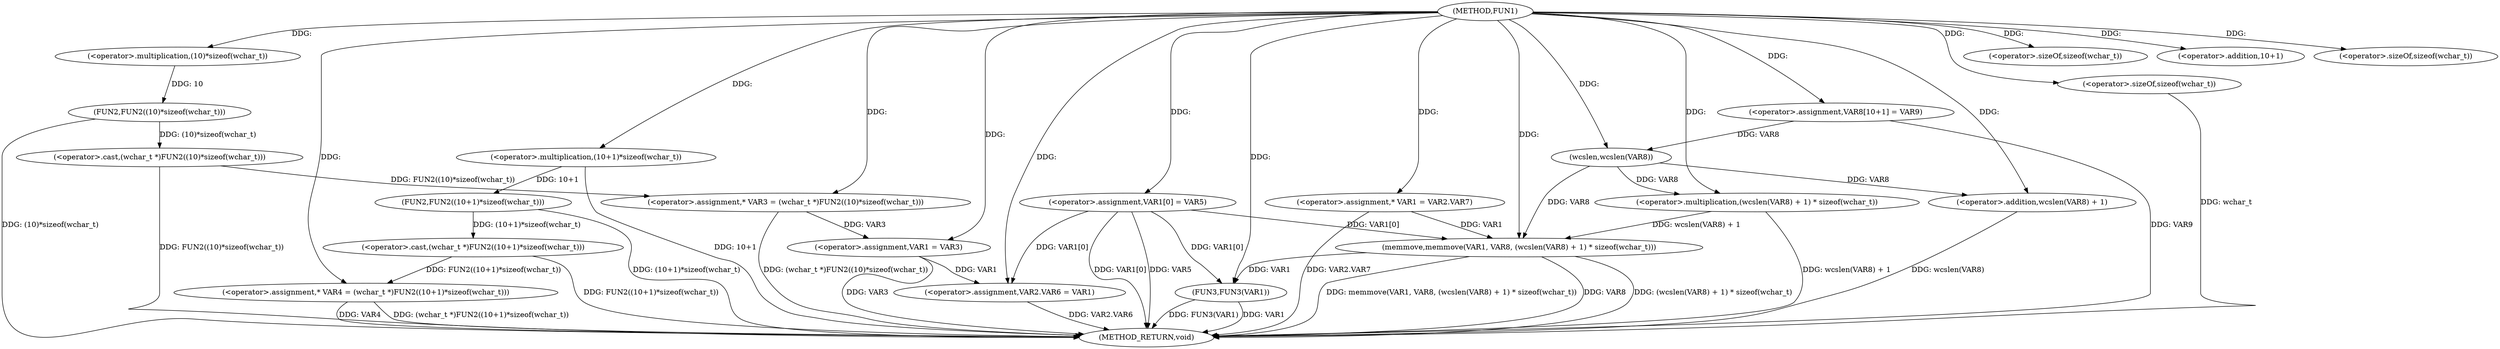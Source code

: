 digraph FUN1 {  
"1000100" [label = "(METHOD,FUN1)" ]
"1000163" [label = "(METHOD_RETURN,void)" ]
"1000105" [label = "(<operator>.assignment,* VAR3 = (wchar_t *)FUN2((10)*sizeof(wchar_t)))" ]
"1000107" [label = "(<operator>.cast,(wchar_t *)FUN2((10)*sizeof(wchar_t)))" ]
"1000109" [label = "(FUN2,FUN2((10)*sizeof(wchar_t)))" ]
"1000110" [label = "(<operator>.multiplication,(10)*sizeof(wchar_t))" ]
"1000112" [label = "(<operator>.sizeOf,sizeof(wchar_t))" ]
"1000115" [label = "(<operator>.assignment,* VAR4 = (wchar_t *)FUN2((10+1)*sizeof(wchar_t)))" ]
"1000117" [label = "(<operator>.cast,(wchar_t *)FUN2((10+1)*sizeof(wchar_t)))" ]
"1000119" [label = "(FUN2,FUN2((10+1)*sizeof(wchar_t)))" ]
"1000120" [label = "(<operator>.multiplication,(10+1)*sizeof(wchar_t))" ]
"1000121" [label = "(<operator>.addition,10+1)" ]
"1000124" [label = "(<operator>.sizeOf,sizeof(wchar_t))" ]
"1000126" [label = "(<operator>.assignment,VAR1 = VAR3)" ]
"1000129" [label = "(<operator>.assignment,VAR1[0] = VAR5)" ]
"1000134" [label = "(<operator>.assignment,VAR2.VAR6 = VAR1)" ]
"1000141" [label = "(<operator>.assignment,* VAR1 = VAR2.VAR7)" ]
"1000148" [label = "(<operator>.assignment,VAR8[10+1] = VAR9)" ]
"1000151" [label = "(memmove,memmove(VAR1, VAR8, (wcslen(VAR8) + 1) * sizeof(wchar_t)))" ]
"1000154" [label = "(<operator>.multiplication,(wcslen(VAR8) + 1) * sizeof(wchar_t))" ]
"1000155" [label = "(<operator>.addition,wcslen(VAR8) + 1)" ]
"1000156" [label = "(wcslen,wcslen(VAR8))" ]
"1000159" [label = "(<operator>.sizeOf,sizeof(wchar_t))" ]
"1000161" [label = "(FUN3,FUN3(VAR1))" ]
  "1000159" -> "1000163"  [ label = "DDG: wchar_t"] 
  "1000151" -> "1000163"  [ label = "DDG: VAR8"] 
  "1000129" -> "1000163"  [ label = "DDG: VAR5"] 
  "1000151" -> "1000163"  [ label = "DDG: (wcslen(VAR8) + 1) * sizeof(wchar_t)"] 
  "1000141" -> "1000163"  [ label = "DDG: VAR2.VAR7"] 
  "1000148" -> "1000163"  [ label = "DDG: VAR9"] 
  "1000117" -> "1000163"  [ label = "DDG: FUN2((10+1)*sizeof(wchar_t))"] 
  "1000161" -> "1000163"  [ label = "DDG: VAR1"] 
  "1000107" -> "1000163"  [ label = "DDG: FUN2((10)*sizeof(wchar_t))"] 
  "1000115" -> "1000163"  [ label = "DDG: (wchar_t *)FUN2((10+1)*sizeof(wchar_t))"] 
  "1000129" -> "1000163"  [ label = "DDG: VAR1[0]"] 
  "1000105" -> "1000163"  [ label = "DDG: (wchar_t *)FUN2((10)*sizeof(wchar_t))"] 
  "1000151" -> "1000163"  [ label = "DDG: memmove(VAR1, VAR8, (wcslen(VAR8) + 1) * sizeof(wchar_t))"] 
  "1000154" -> "1000163"  [ label = "DDG: wcslen(VAR8) + 1"] 
  "1000120" -> "1000163"  [ label = "DDG: 10+1"] 
  "1000134" -> "1000163"  [ label = "DDG: VAR2.VAR6"] 
  "1000109" -> "1000163"  [ label = "DDG: (10)*sizeof(wchar_t)"] 
  "1000119" -> "1000163"  [ label = "DDG: (10+1)*sizeof(wchar_t)"] 
  "1000126" -> "1000163"  [ label = "DDG: VAR3"] 
  "1000155" -> "1000163"  [ label = "DDG: wcslen(VAR8)"] 
  "1000161" -> "1000163"  [ label = "DDG: FUN3(VAR1)"] 
  "1000115" -> "1000163"  [ label = "DDG: VAR4"] 
  "1000107" -> "1000105"  [ label = "DDG: FUN2((10)*sizeof(wchar_t))"] 
  "1000100" -> "1000105"  [ label = "DDG: "] 
  "1000109" -> "1000107"  [ label = "DDG: (10)*sizeof(wchar_t)"] 
  "1000110" -> "1000109"  [ label = "DDG: 10"] 
  "1000100" -> "1000110"  [ label = "DDG: "] 
  "1000100" -> "1000112"  [ label = "DDG: "] 
  "1000117" -> "1000115"  [ label = "DDG: FUN2((10+1)*sizeof(wchar_t))"] 
  "1000100" -> "1000115"  [ label = "DDG: "] 
  "1000119" -> "1000117"  [ label = "DDG: (10+1)*sizeof(wchar_t)"] 
  "1000120" -> "1000119"  [ label = "DDG: 10+1"] 
  "1000100" -> "1000120"  [ label = "DDG: "] 
  "1000100" -> "1000121"  [ label = "DDG: "] 
  "1000100" -> "1000124"  [ label = "DDG: "] 
  "1000105" -> "1000126"  [ label = "DDG: VAR3"] 
  "1000100" -> "1000126"  [ label = "DDG: "] 
  "1000100" -> "1000129"  [ label = "DDG: "] 
  "1000129" -> "1000134"  [ label = "DDG: VAR1[0]"] 
  "1000126" -> "1000134"  [ label = "DDG: VAR1"] 
  "1000100" -> "1000134"  [ label = "DDG: "] 
  "1000100" -> "1000141"  [ label = "DDG: "] 
  "1000100" -> "1000148"  [ label = "DDG: "] 
  "1000129" -> "1000151"  [ label = "DDG: VAR1[0]"] 
  "1000141" -> "1000151"  [ label = "DDG: VAR1"] 
  "1000100" -> "1000151"  [ label = "DDG: "] 
  "1000156" -> "1000151"  [ label = "DDG: VAR8"] 
  "1000154" -> "1000151"  [ label = "DDG: wcslen(VAR8) + 1"] 
  "1000156" -> "1000154"  [ label = "DDG: VAR8"] 
  "1000100" -> "1000154"  [ label = "DDG: "] 
  "1000156" -> "1000155"  [ label = "DDG: VAR8"] 
  "1000148" -> "1000156"  [ label = "DDG: VAR8"] 
  "1000100" -> "1000156"  [ label = "DDG: "] 
  "1000100" -> "1000155"  [ label = "DDG: "] 
  "1000100" -> "1000159"  [ label = "DDG: "] 
  "1000129" -> "1000161"  [ label = "DDG: VAR1[0]"] 
  "1000151" -> "1000161"  [ label = "DDG: VAR1"] 
  "1000100" -> "1000161"  [ label = "DDG: "] 
}
